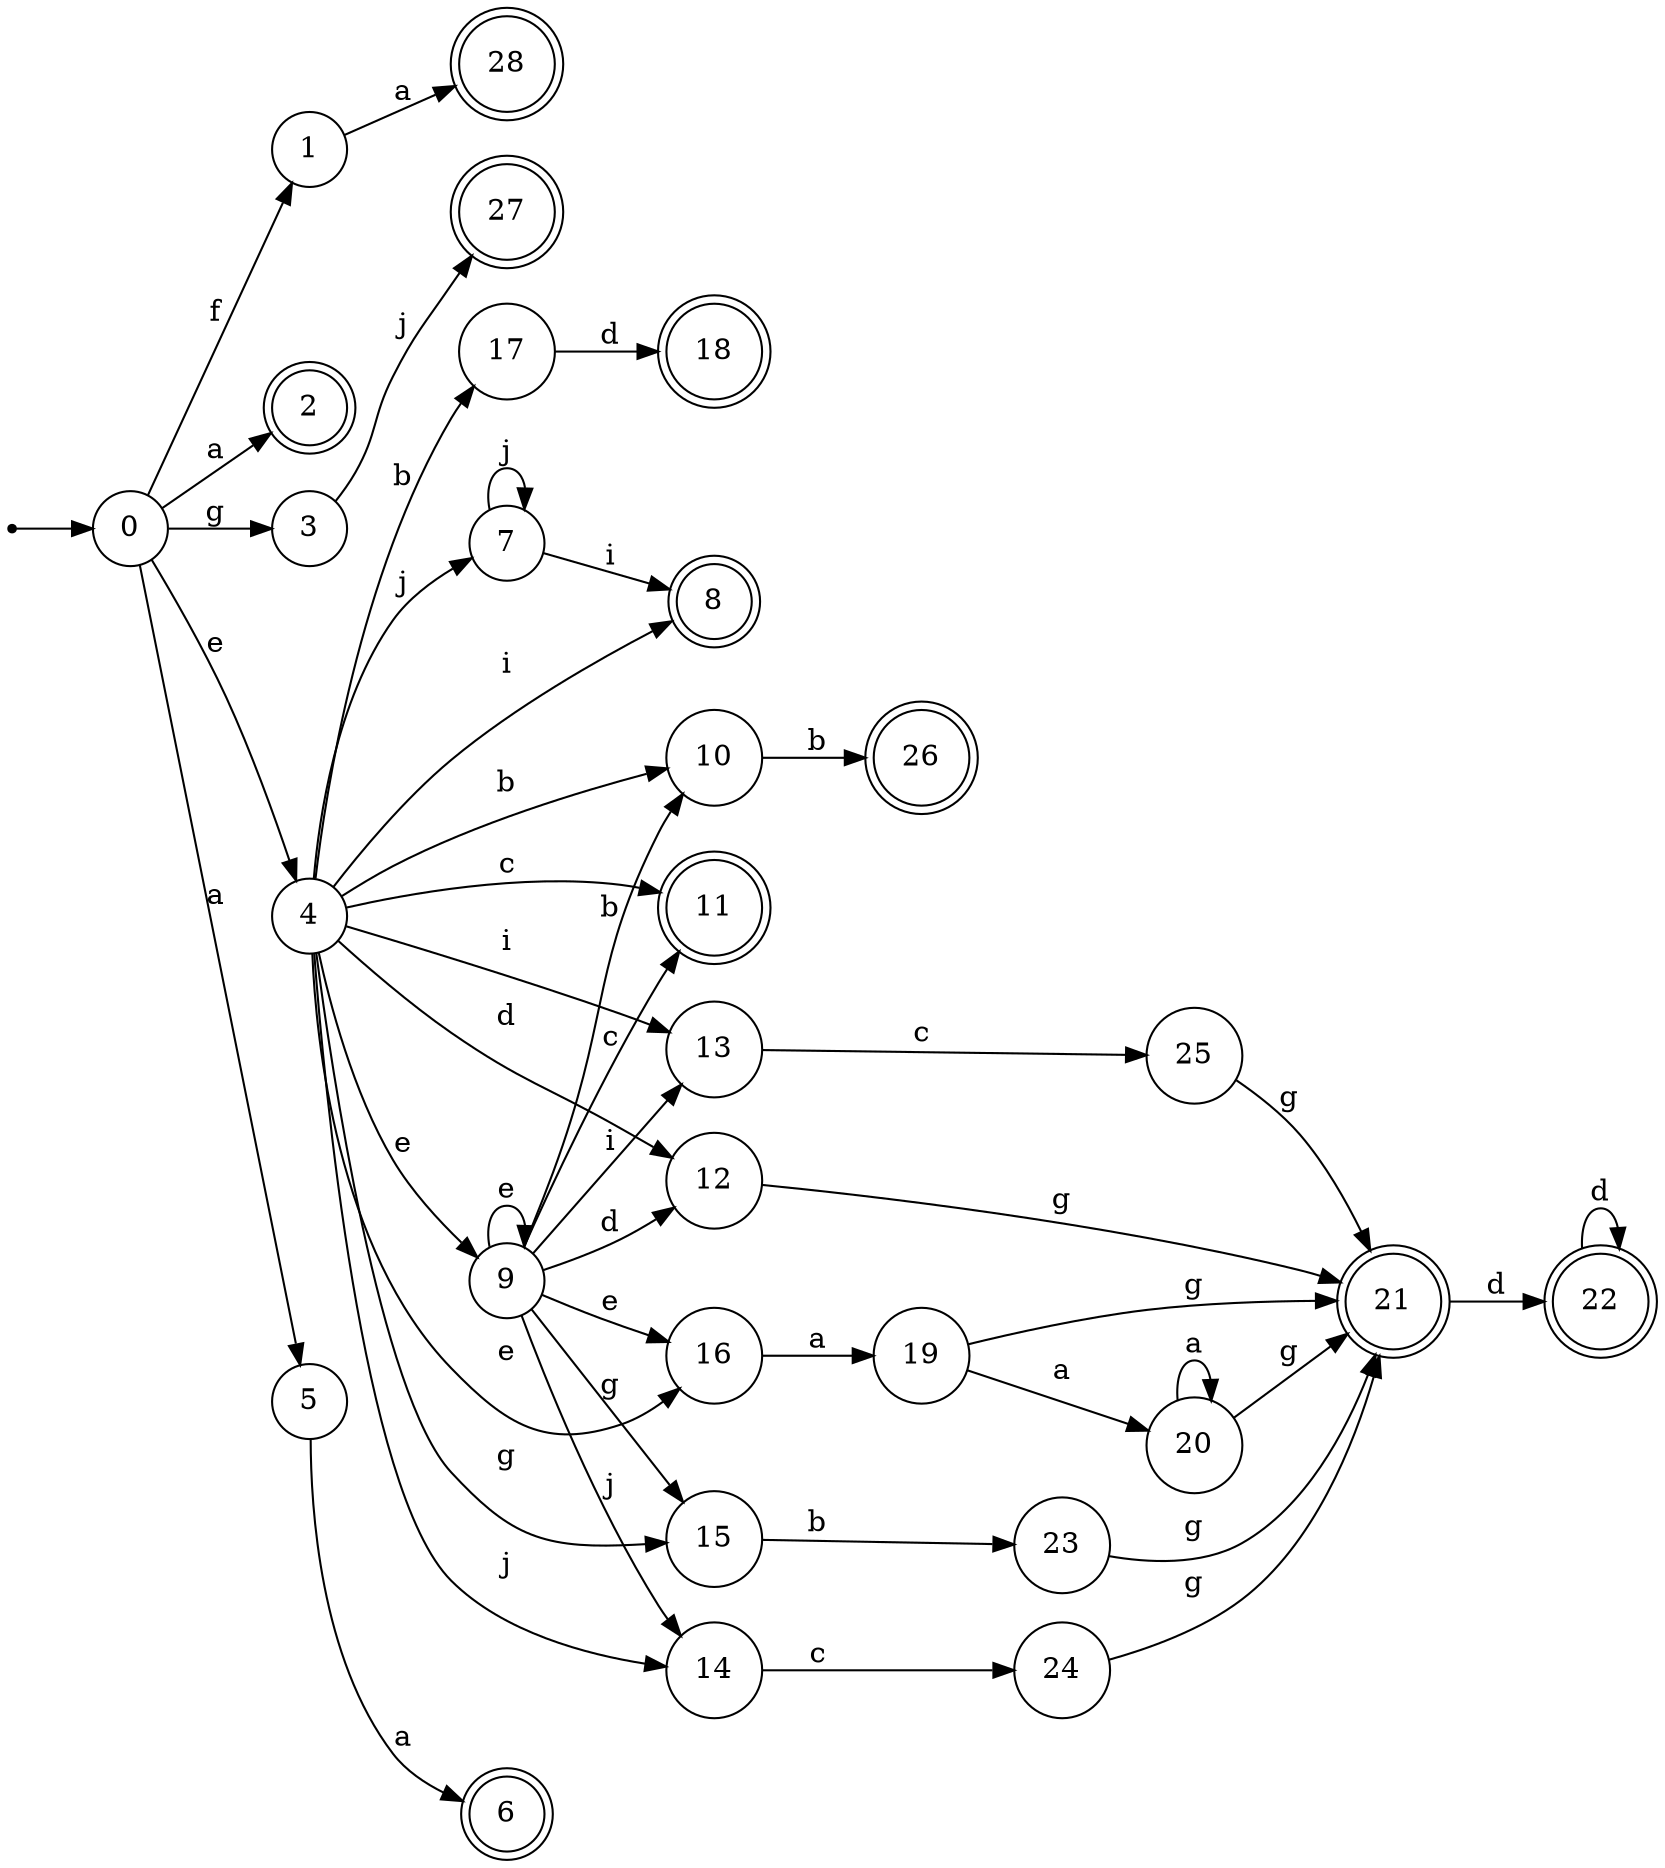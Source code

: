 digraph finite_state_machine {
rankdir=LR;
size="20,20";
node [shape = point]; "dummy0"
node [shape = circle]; "0";
"dummy0" -> "0";
node [shape = circle]; "1";
node [shape = doublecircle]; "2";node [shape = circle]; "3";
node [shape = circle]; "4";
node [shape = circle]; "5";
node [shape = doublecircle]; "6";node [shape = circle]; "7";
node [shape = doublecircle]; "8";node [shape = circle]; "9";
node [shape = circle]; "10";
node [shape = doublecircle]; "11";node [shape = circle]; "12";
node [shape = circle]; "13";
node [shape = circle]; "14";
node [shape = circle]; "15";
node [shape = circle]; "16";
node [shape = circle]; "17";
node [shape = doublecircle]; "18";node [shape = circle]; "19";
node [shape = circle]; "20";
node [shape = doublecircle]; "21";node [shape = doublecircle]; "22";node [shape = circle]; "23";
node [shape = circle]; "24";
node [shape = circle]; "25";
node [shape = doublecircle]; "26";node [shape = doublecircle]; "27";node [shape = doublecircle]; "28";"0" -> "1" [label = "f"];
 "0" -> "2" [label = "a"];
 "0" -> "5" [label = "a"];
 "0" -> "3" [label = "g"];
 "0" -> "4" [label = "e"];
 "5" -> "6" [label = "a"];
 "4" -> "14" [label = "j"];
 "4" -> "7" [label = "j"];
 "4" -> "8" [label = "i"];
 "4" -> "13" [label = "i"];
 "4" -> "16" [label = "e"];
 "4" -> "9" [label = "e"];
 "4" -> "17" [label = "b"];
 "4" -> "10" [label = "b"];
 "4" -> "11" [label = "c"];
 "4" -> "12" [label = "d"];
 "4" -> "15" [label = "g"];
 "17" -> "18" [label = "d"];
 "16" -> "19" [label = "a"];
 "19" -> "20" [label = "a"];
 "19" -> "21" [label = "g"];
 "21" -> "22" [label = "d"];
 "22" -> "22" [label = "d"];
 "20" -> "20" [label = "a"];
 "20" -> "21" [label = "g"];
 "15" -> "23" [label = "b"];
 "23" -> "21" [label = "g"];
 "14" -> "24" [label = "c"];
 "24" -> "21" [label = "g"];
 "13" -> "25" [label = "c"];
 "25" -> "21" [label = "g"];
 "12" -> "21" [label = "g"];
 "10" -> "26" [label = "b"];
 "9" -> "16" [label = "e"];
 "9" -> "9" [label = "e"];
 "9" -> "10" [label = "b"];
 "9" -> "11" [label = "c"];
 "9" -> "12" [label = "d"];
 "9" -> "13" [label = "i"];
 "9" -> "14" [label = "j"];
 "9" -> "15" [label = "g"];
 "7" -> "7" [label = "j"];
 "7" -> "8" [label = "i"];
 "3" -> "27" [label = "j"];
 "1" -> "28" [label = "a"];
 }
